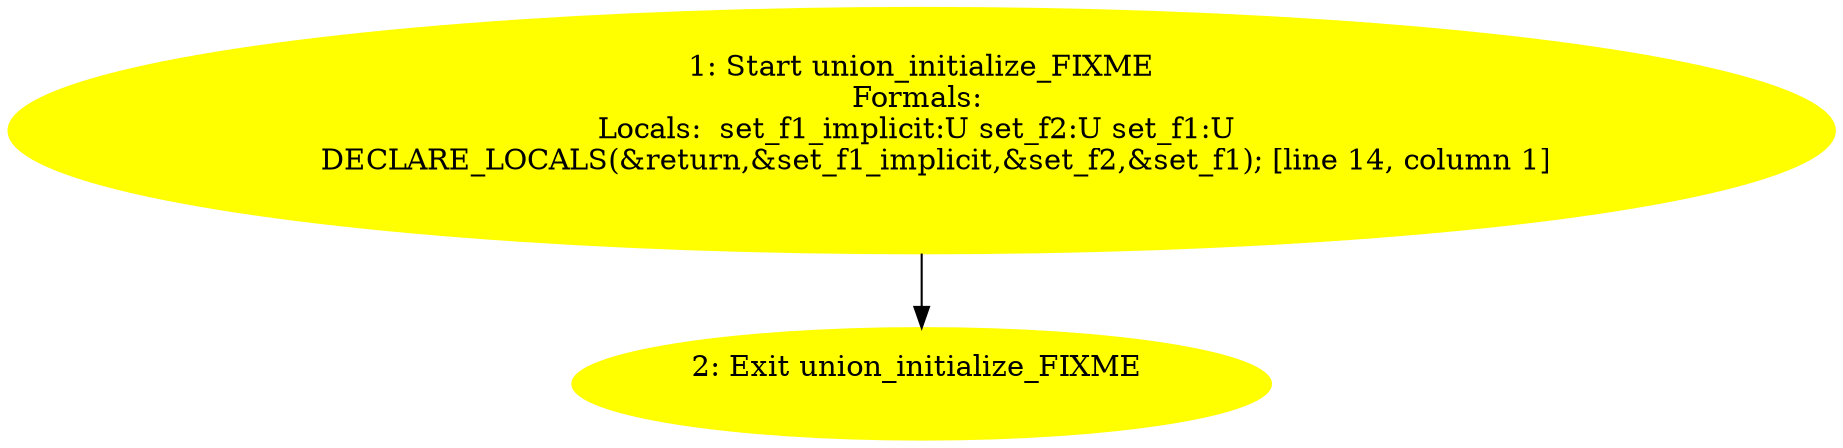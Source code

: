 /* @generated */
digraph iCFG {
"union_initialize_FIXME.324b85335f5d2e418a28cb97eb896f20_1" [label="1: Start union_initialize_FIXME\nFormals: \nLocals:  set_f1_implicit:U set_f2:U set_f1:U \n   DECLARE_LOCALS(&return,&set_f1_implicit,&set_f2,&set_f1); [line 14, column 1]\n " color=yellow style=filled]
	

	 "union_initialize_FIXME.324b85335f5d2e418a28cb97eb896f20_1" -> "union_initialize_FIXME.324b85335f5d2e418a28cb97eb896f20_2" ;
"union_initialize_FIXME.324b85335f5d2e418a28cb97eb896f20_2" [label="2: Exit union_initialize_FIXME \n  " color=yellow style=filled]
	

}
